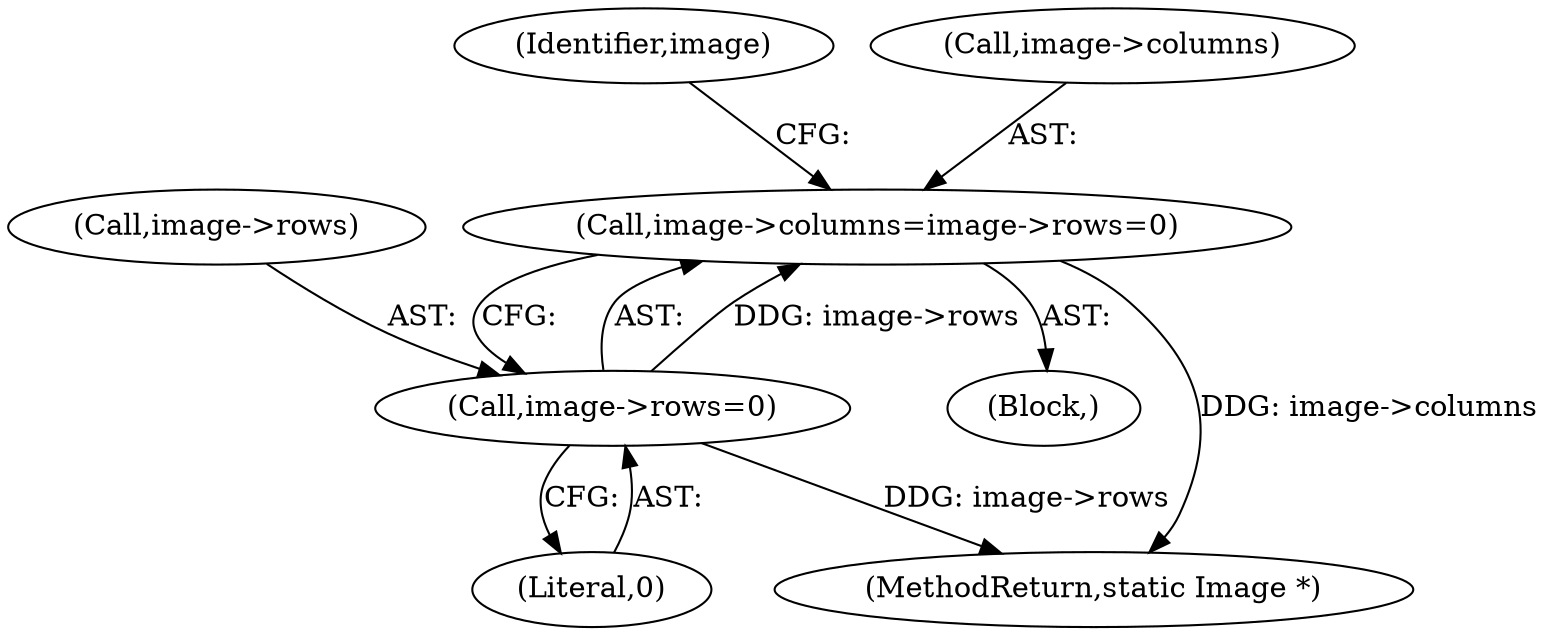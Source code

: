 digraph "0_ImageMagick_437a35e57db5ec078f4a3ccbf71f941276e88430@pointer" {
"1001627" [label="(Call,image->columns=image->rows=0)"];
"1001631" [label="(Call,image->rows=0)"];
"1000412" [label="(Block,)"];
"1001638" [label="(Identifier,image)"];
"1001635" [label="(Literal,0)"];
"1001838" [label="(MethodReturn,static Image *)"];
"1001631" [label="(Call,image->rows=0)"];
"1001627" [label="(Call,image->columns=image->rows=0)"];
"1001632" [label="(Call,image->rows)"];
"1001628" [label="(Call,image->columns)"];
"1001627" -> "1000412"  [label="AST: "];
"1001627" -> "1001631"  [label="CFG: "];
"1001628" -> "1001627"  [label="AST: "];
"1001631" -> "1001627"  [label="AST: "];
"1001638" -> "1001627"  [label="CFG: "];
"1001627" -> "1001838"  [label="DDG: image->columns"];
"1001631" -> "1001627"  [label="DDG: image->rows"];
"1001631" -> "1001635"  [label="CFG: "];
"1001632" -> "1001631"  [label="AST: "];
"1001635" -> "1001631"  [label="AST: "];
"1001631" -> "1001838"  [label="DDG: image->rows"];
}
